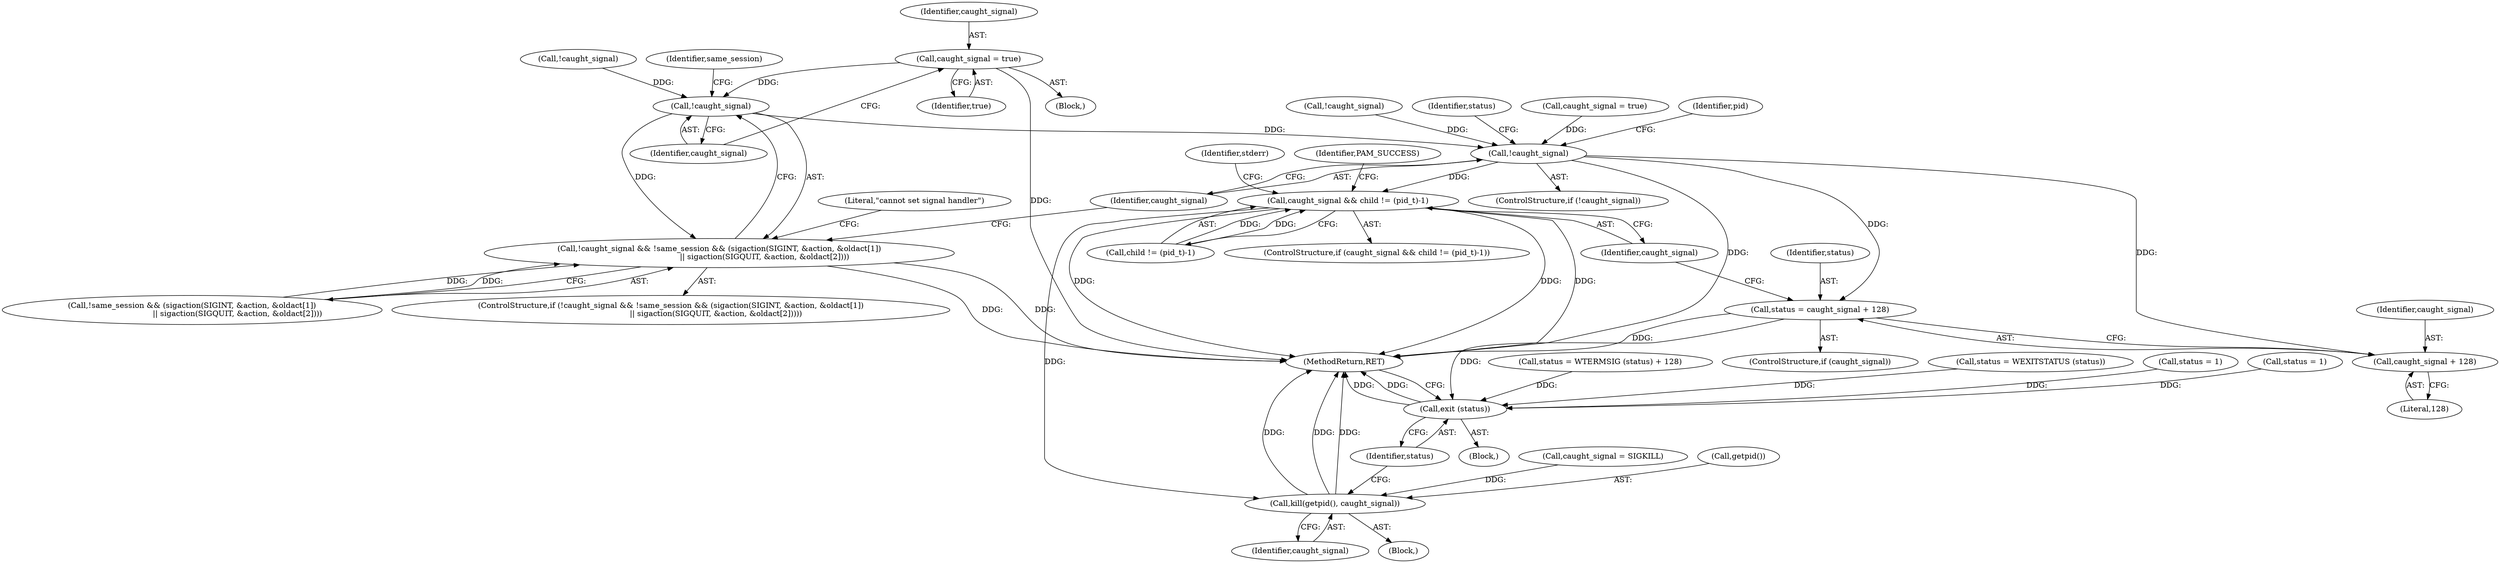 digraph "0_util-linux_dffab154d29a288aa171ff50263ecc8f2e14a891@API" {
"1000268" [label="(Call,caught_signal = true)"];
"1000273" [label="(Call,!caught_signal)"];
"1000272" [label="(Call,!caught_signal && !same_session && (sigaction(SIGINT, &action, &oldact[1])\n                                     || sigaction(SIGQUIT, &action, &oldact[2])))"];
"1000303" [label="(Call,!caught_signal)"];
"1000379" [label="(Call,status = caught_signal + 128)"];
"1000469" [label="(Call,exit (status))"];
"1000381" [label="(Call,caught_signal + 128)"];
"1000393" [label="(Call,caught_signal && child != (pid_t)-1)"];
"1000466" [label="(Call,kill(getpid(), caught_signal))"];
"1000381" [label="(Call,caught_signal + 128)"];
"1000272" [label="(Call,!caught_signal && !same_session && (sigaction(SIGINT, &action, &oldact[1])\n                                     || sigaction(SIGQUIT, &action, &oldact[2])))"];
"1000268" [label="(Call,caught_signal = true)"];
"1000468" [label="(Identifier,caught_signal)"];
"1000273" [label="(Call,!caught_signal)"];
"1000462" [label="(Call,caught_signal = SIGKILL)"];
"1000466" [label="(Call,kill(getpid(), caught_signal))"];
"1000359" [label="(Call,status = WTERMSIG (status) + 128)"];
"1000395" [label="(Call,child != (pid_t)-1)"];
"1000270" [label="(Identifier,true)"];
"1000467" [label="(Call,getpid())"];
"1000469" [label="(Call,exit (status))"];
"1000471" [label="(MethodReturn,RET)"];
"1000383" [label="(Literal,128)"];
"1000275" [label="(Call,!same_session && (sigaction(SIGINT, &action, &oldact[1])\n                                     || sigaction(SIGQUIT, &action, &oldact[2])))"];
"1000310" [label="(Identifier,pid)"];
"1000377" [label="(ControlStructure,if (caught_signal))"];
"1000382" [label="(Identifier,caught_signal)"];
"1000274" [label="(Identifier,caught_signal)"];
"1000394" [label="(Identifier,caught_signal)"];
"1000366" [label="(Call,status = WEXITSTATUS (status))"];
"1000413" [label="(Block,)"];
"1000298" [label="(Literal,\"cannot set signal handler\")"];
"1000470" [label="(Identifier,status)"];
"1000193" [label="(Call,!caught_signal)"];
"1000271" [label="(ControlStructure,if (!caught_signal && !same_session && (sigaction(SIGINT, &action, &oldact[1])\n                                     || sigaction(SIGQUIT, &action, &oldact[2]))))"];
"1000238" [label="(Call,!caught_signal)"];
"1000303" [label="(Call,!caught_signal)"];
"1000304" [label="(Identifier,caught_signal)"];
"1000393" [label="(Call,caught_signal && child != (pid_t)-1)"];
"1000269" [label="(Identifier,caught_signal)"];
"1000392" [label="(ControlStructure,if (caught_signal && child != (pid_t)-1))"];
"1000390" [label="(Identifier,status)"];
"1000403" [label="(Identifier,stderr)"];
"1000264" [label="(Block,)"];
"1000410" [label="(Identifier,PAM_SUCCESS)"];
"1000380" [label="(Identifier,status)"];
"1000277" [label="(Identifier,same_session)"];
"1000389" [label="(Call,status = 1)"];
"1000302" [label="(ControlStructure,if (!caught_signal))"];
"1000299" [label="(Call,caught_signal = true)"];
"1000385" [label="(Call,status = 1)"];
"1000109" [label="(Block,)"];
"1000379" [label="(Call,status = caught_signal + 128)"];
"1000268" -> "1000264"  [label="AST: "];
"1000268" -> "1000270"  [label="CFG: "];
"1000269" -> "1000268"  [label="AST: "];
"1000270" -> "1000268"  [label="AST: "];
"1000274" -> "1000268"  [label="CFG: "];
"1000268" -> "1000471"  [label="DDG: "];
"1000268" -> "1000273"  [label="DDG: "];
"1000273" -> "1000272"  [label="AST: "];
"1000273" -> "1000274"  [label="CFG: "];
"1000274" -> "1000273"  [label="AST: "];
"1000277" -> "1000273"  [label="CFG: "];
"1000272" -> "1000273"  [label="CFG: "];
"1000273" -> "1000272"  [label="DDG: "];
"1000238" -> "1000273"  [label="DDG: "];
"1000273" -> "1000303"  [label="DDG: "];
"1000272" -> "1000271"  [label="AST: "];
"1000272" -> "1000275"  [label="CFG: "];
"1000275" -> "1000272"  [label="AST: "];
"1000298" -> "1000272"  [label="CFG: "];
"1000304" -> "1000272"  [label="CFG: "];
"1000272" -> "1000471"  [label="DDG: "];
"1000272" -> "1000471"  [label="DDG: "];
"1000275" -> "1000272"  [label="DDG: "];
"1000275" -> "1000272"  [label="DDG: "];
"1000303" -> "1000302"  [label="AST: "];
"1000303" -> "1000304"  [label="CFG: "];
"1000304" -> "1000303"  [label="AST: "];
"1000310" -> "1000303"  [label="CFG: "];
"1000390" -> "1000303"  [label="CFG: "];
"1000303" -> "1000471"  [label="DDG: "];
"1000193" -> "1000303"  [label="DDG: "];
"1000299" -> "1000303"  [label="DDG: "];
"1000303" -> "1000379"  [label="DDG: "];
"1000303" -> "1000381"  [label="DDG: "];
"1000303" -> "1000393"  [label="DDG: "];
"1000379" -> "1000377"  [label="AST: "];
"1000379" -> "1000381"  [label="CFG: "];
"1000380" -> "1000379"  [label="AST: "];
"1000381" -> "1000379"  [label="AST: "];
"1000394" -> "1000379"  [label="CFG: "];
"1000379" -> "1000471"  [label="DDG: "];
"1000379" -> "1000469"  [label="DDG: "];
"1000469" -> "1000109"  [label="AST: "];
"1000469" -> "1000470"  [label="CFG: "];
"1000470" -> "1000469"  [label="AST: "];
"1000471" -> "1000469"  [label="CFG: "];
"1000469" -> "1000471"  [label="DDG: "];
"1000469" -> "1000471"  [label="DDG: "];
"1000366" -> "1000469"  [label="DDG: "];
"1000359" -> "1000469"  [label="DDG: "];
"1000389" -> "1000469"  [label="DDG: "];
"1000385" -> "1000469"  [label="DDG: "];
"1000381" -> "1000383"  [label="CFG: "];
"1000382" -> "1000381"  [label="AST: "];
"1000383" -> "1000381"  [label="AST: "];
"1000393" -> "1000392"  [label="AST: "];
"1000393" -> "1000394"  [label="CFG: "];
"1000393" -> "1000395"  [label="CFG: "];
"1000394" -> "1000393"  [label="AST: "];
"1000395" -> "1000393"  [label="AST: "];
"1000403" -> "1000393"  [label="CFG: "];
"1000410" -> "1000393"  [label="CFG: "];
"1000393" -> "1000471"  [label="DDG: "];
"1000393" -> "1000471"  [label="DDG: "];
"1000393" -> "1000471"  [label="DDG: "];
"1000395" -> "1000393"  [label="DDG: "];
"1000395" -> "1000393"  [label="DDG: "];
"1000393" -> "1000466"  [label="DDG: "];
"1000466" -> "1000413"  [label="AST: "];
"1000466" -> "1000468"  [label="CFG: "];
"1000467" -> "1000466"  [label="AST: "];
"1000468" -> "1000466"  [label="AST: "];
"1000470" -> "1000466"  [label="CFG: "];
"1000466" -> "1000471"  [label="DDG: "];
"1000466" -> "1000471"  [label="DDG: "];
"1000466" -> "1000471"  [label="DDG: "];
"1000462" -> "1000466"  [label="DDG: "];
}
